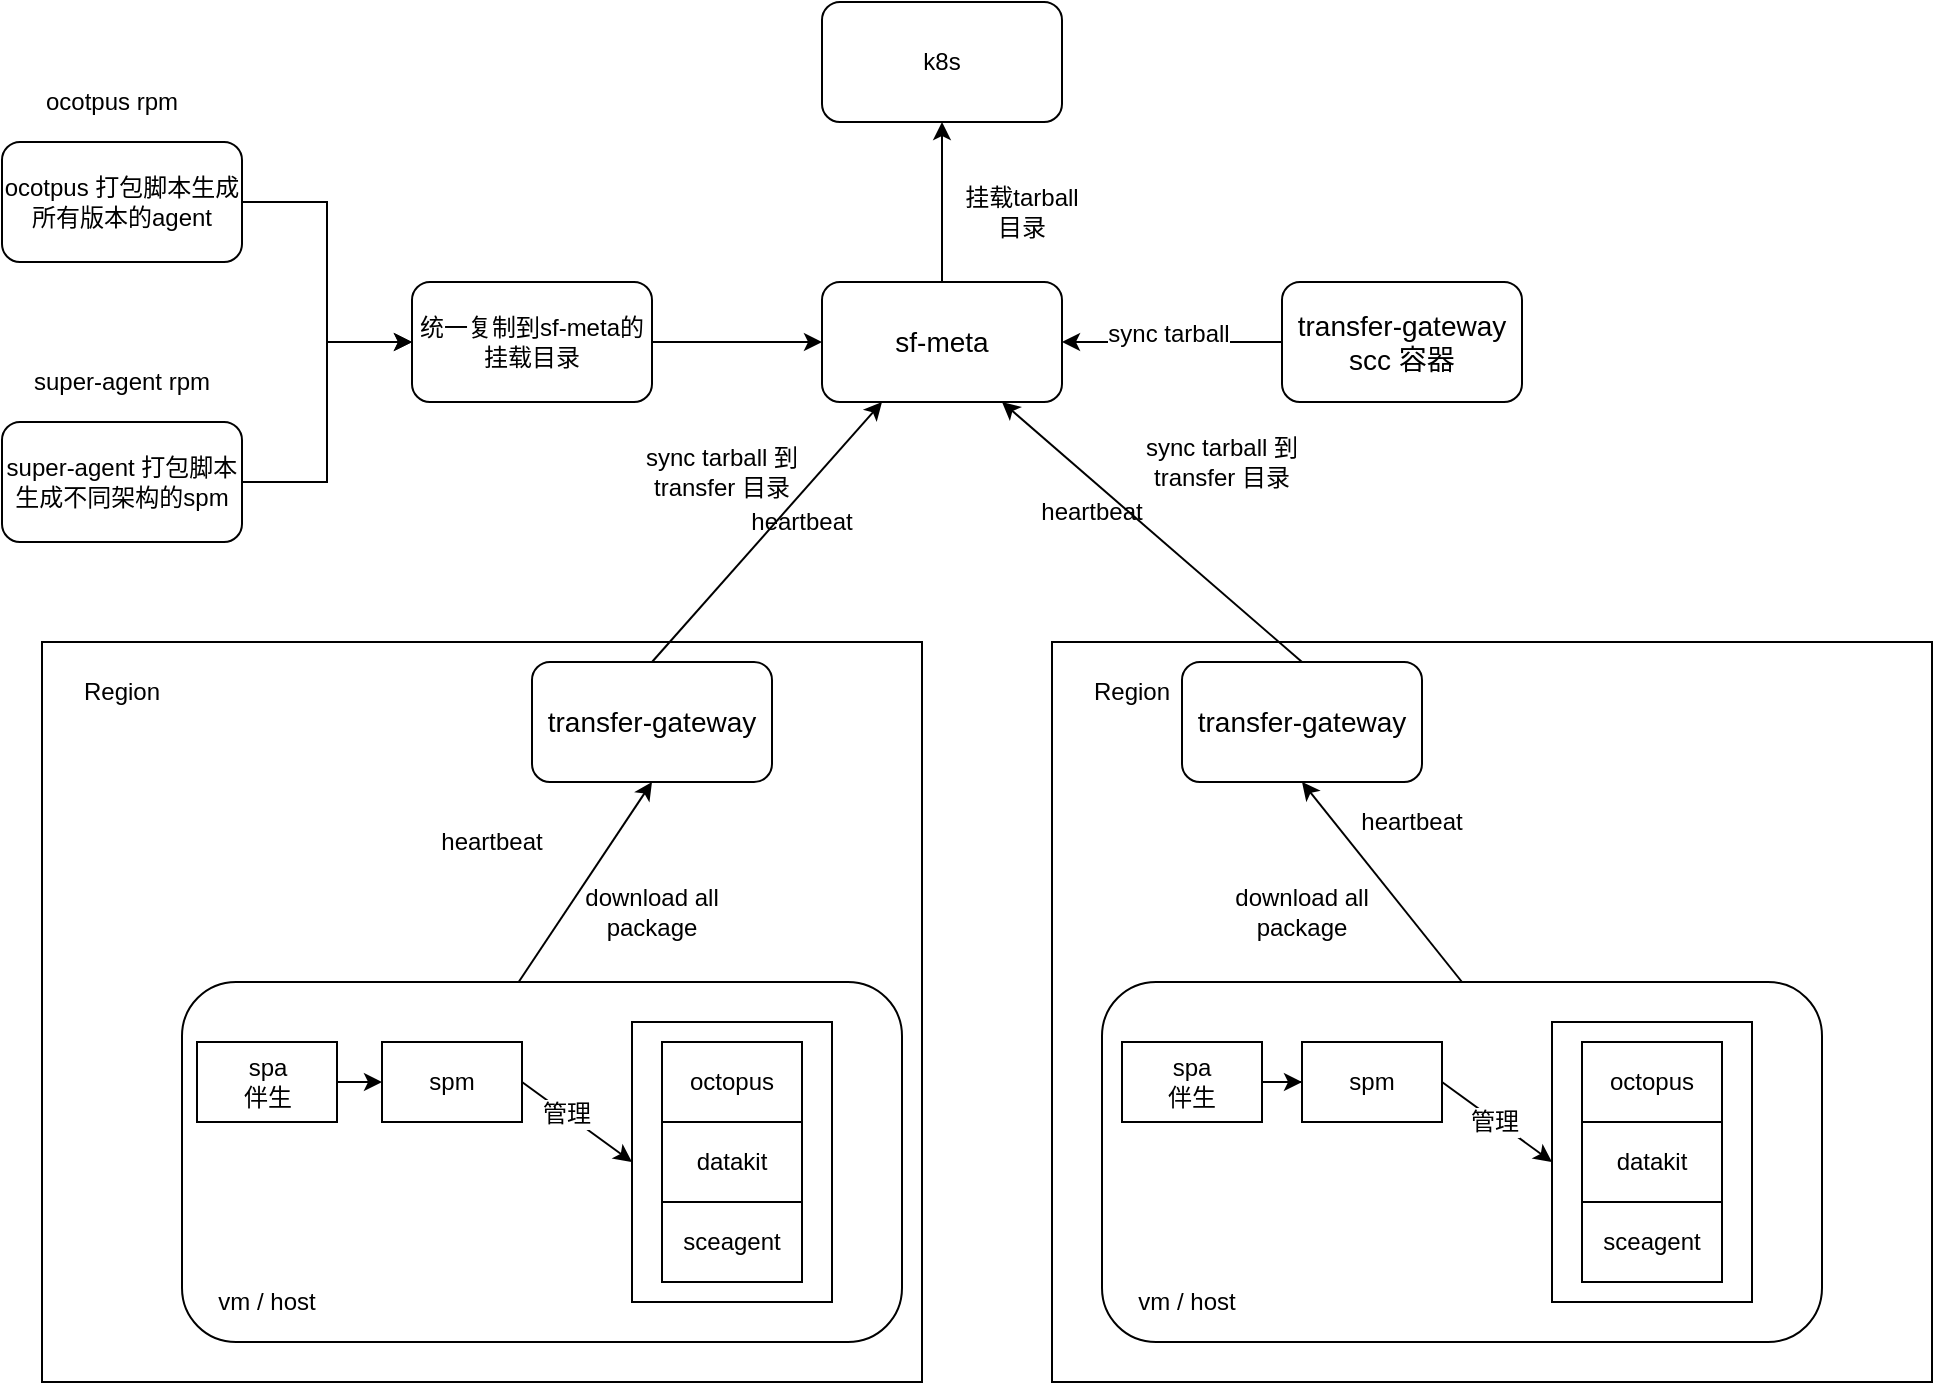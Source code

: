 <mxfile version="20.3.0" type="device"><diagram id="yQwOTNeNGMIjYajXAIdV" name="第 1 页"><mxGraphModel dx="1978" dy="1890" grid="1" gridSize="10" guides="1" tooltips="1" connect="1" arrows="1" fold="1" page="1" pageScale="1" pageWidth="827" pageHeight="1169" math="0" shadow="0"><root><mxCell id="0"/><mxCell id="1" parent="0"/><mxCell id="ql5roar9RN5FCDNH3JtA-1" style="edgeStyle=none;rounded=0;orthogonalLoop=1;jettySize=auto;html=1;entryX=0.5;entryY=1;entryDx=0;entryDy=0;" parent="1" source="ql5roar9RN5FCDNH3JtA-2" target="ql5roar9RN5FCDNH3JtA-7" edge="1"><mxGeometry relative="1" as="geometry"/></mxCell><mxCell id="ql5roar9RN5FCDNH3JtA-2" value="&lt;font style=&quot;font-size: 14px&quot;&gt;sf-meta&lt;/font&gt;" style="rounded=1;whiteSpace=wrap;html=1;" parent="1" vertex="1"><mxGeometry x="-80" y="100" width="120" height="60" as="geometry"/></mxCell><mxCell id="ql5roar9RN5FCDNH3JtA-3" value="sync tarball 到 transfer 目录" style="text;html=1;strokeColor=none;fillColor=none;align=center;verticalAlign=middle;whiteSpace=wrap;rounded=0;" parent="1" vertex="1"><mxGeometry x="-170" y="180" width="80" height="30" as="geometry"/></mxCell><mxCell id="ql5roar9RN5FCDNH3JtA-4" value="sync tarball 到 transfer 目录" style="text;html=1;strokeColor=none;fillColor=none;align=center;verticalAlign=middle;whiteSpace=wrap;rounded=0;" parent="1" vertex="1"><mxGeometry x="80" y="175" width="80" height="30" as="geometry"/></mxCell><mxCell id="ql5roar9RN5FCDNH3JtA-5" style="edgeStyle=none;rounded=0;orthogonalLoop=1;jettySize=auto;html=1;entryX=0;entryY=0.5;entryDx=0;entryDy=0;" parent="1" source="ql5roar9RN5FCDNH3JtA-6" target="ql5roar9RN5FCDNH3JtA-2" edge="1"><mxGeometry relative="1" as="geometry"/></mxCell><mxCell id="ql5roar9RN5FCDNH3JtA-6" value="统一复制到sf-meta的挂载目录" style="rounded=1;whiteSpace=wrap;html=1;" parent="1" vertex="1"><mxGeometry x="-285" y="100" width="120" height="60" as="geometry"/></mxCell><mxCell id="ql5roar9RN5FCDNH3JtA-7" value="k8s" style="rounded=1;whiteSpace=wrap;html=1;" parent="1" vertex="1"><mxGeometry x="-80" y="-40" width="120" height="60" as="geometry"/></mxCell><mxCell id="ql5roar9RN5FCDNH3JtA-8" value="挂载tarball目录" style="text;html=1;strokeColor=none;fillColor=none;align=center;verticalAlign=middle;whiteSpace=wrap;rounded=0;" parent="1" vertex="1"><mxGeometry x="-10" y="50" width="60" height="30" as="geometry"/></mxCell><mxCell id="ql5roar9RN5FCDNH3JtA-9" style="edgeStyle=orthogonalEdgeStyle;rounded=0;orthogonalLoop=1;jettySize=auto;html=1;entryX=0;entryY=0.5;entryDx=0;entryDy=0;" parent="1" source="ql5roar9RN5FCDNH3JtA-10" target="ql5roar9RN5FCDNH3JtA-6" edge="1"><mxGeometry relative="1" as="geometry"/></mxCell><mxCell id="ql5roar9RN5FCDNH3JtA-10" value="ocotpus 打包脚本生成所有版本的agent" style="rounded=1;whiteSpace=wrap;html=1;" parent="1" vertex="1"><mxGeometry x="-490" y="30" width="120" height="60" as="geometry"/></mxCell><mxCell id="ql5roar9RN5FCDNH3JtA-11" value="ocotpus rpm" style="text;html=1;strokeColor=none;fillColor=none;align=center;verticalAlign=middle;whiteSpace=wrap;rounded=0;" parent="1" vertex="1"><mxGeometry x="-470" width="70" height="20" as="geometry"/></mxCell><mxCell id="ql5roar9RN5FCDNH3JtA-12" value="heartbeat" style="text;html=1;strokeColor=none;fillColor=none;align=center;verticalAlign=middle;whiteSpace=wrap;rounded=0;" parent="1" vertex="1"><mxGeometry x="-110" y="210" width="40" height="20" as="geometry"/></mxCell><mxCell id="ql5roar9RN5FCDNH3JtA-13" value="heartbeat" style="text;html=1;strokeColor=none;fillColor=none;align=center;verticalAlign=middle;whiteSpace=wrap;rounded=0;" parent="1" vertex="1"><mxGeometry x="35" y="205" width="40" height="20" as="geometry"/></mxCell><mxCell id="ql5roar9RN5FCDNH3JtA-14" value="" style="group" parent="1" vertex="1" connectable="0"><mxGeometry x="-470" y="280" width="440" height="370" as="geometry"/></mxCell><mxCell id="ql5roar9RN5FCDNH3JtA-15" value="" style="rounded=0;whiteSpace=wrap;html=1;" parent="ql5roar9RN5FCDNH3JtA-14" vertex="1"><mxGeometry width="440" height="370" as="geometry"/></mxCell><mxCell id="ql5roar9RN5FCDNH3JtA-16" value="&lt;font style=&quot;font-size: 14px&quot;&gt;transfer-gateway&lt;/font&gt;" style="rounded=1;whiteSpace=wrap;html=1;" parent="ql5roar9RN5FCDNH3JtA-14" vertex="1"><mxGeometry x="245" y="10" width="120" height="60" as="geometry"/></mxCell><mxCell id="ql5roar9RN5FCDNH3JtA-17" style="edgeStyle=none;rounded=0;orthogonalLoop=1;jettySize=auto;html=1;entryX=0.5;entryY=1;entryDx=0;entryDy=0;" parent="ql5roar9RN5FCDNH3JtA-14" source="ql5roar9RN5FCDNH3JtA-24" target="ql5roar9RN5FCDNH3JtA-16" edge="1"><mxGeometry relative="1" as="geometry"/></mxCell><mxCell id="ql5roar9RN5FCDNH3JtA-18" value="heartbeat" style="text;html=1;strokeColor=none;fillColor=none;align=center;verticalAlign=middle;whiteSpace=wrap;rounded=0;" parent="ql5roar9RN5FCDNH3JtA-14" vertex="1"><mxGeometry x="205" y="90" width="40" height="20" as="geometry"/></mxCell><mxCell id="ql5roar9RN5FCDNH3JtA-19" value="" style="group" parent="ql5roar9RN5FCDNH3JtA-14" vertex="1" connectable="0"><mxGeometry x="70" y="170" width="360" height="180" as="geometry"/></mxCell><mxCell id="ql5roar9RN5FCDNH3JtA-20" value="" style="rounded=1;whiteSpace=wrap;html=1;" parent="ql5roar9RN5FCDNH3JtA-19" vertex="1"><mxGeometry width="360" height="180" as="geometry"/></mxCell><mxCell id="ql5roar9RN5FCDNH3JtA-21" value="" style="rounded=0;whiteSpace=wrap;html=1;" parent="ql5roar9RN5FCDNH3JtA-19" vertex="1"><mxGeometry x="225" y="20" width="100" height="140" as="geometry"/></mxCell><mxCell id="ql5roar9RN5FCDNH3JtA-22" style="edgeStyle=none;rounded=0;orthogonalLoop=1;jettySize=auto;html=1;entryX=0;entryY=0.5;entryDx=0;entryDy=0;exitX=1;exitY=0.5;exitDx=0;exitDy=0;" parent="ql5roar9RN5FCDNH3JtA-19" source="ql5roar9RN5FCDNH3JtA-24" target="ql5roar9RN5FCDNH3JtA-21" edge="1"><mxGeometry relative="1" as="geometry"/></mxCell><mxCell id="ql5roar9RN5FCDNH3JtA-23" value="管理" style="text;html=1;resizable=0;points=[];align=center;verticalAlign=middle;labelBackgroundColor=#ffffff;" parent="ql5roar9RN5FCDNH3JtA-22" vertex="1" connectable="0"><mxGeometry x="-0.2" relative="1" as="geometry"><mxPoint as="offset"/></mxGeometry></mxCell><mxCell id="ql5roar9RN5FCDNH3JtA-24" value="spm" style="rounded=0;whiteSpace=wrap;html=1;" parent="ql5roar9RN5FCDNH3JtA-19" vertex="1"><mxGeometry x="100" y="30" width="70" height="40" as="geometry"/></mxCell><mxCell id="ql5roar9RN5FCDNH3JtA-25" style="edgeStyle=orthogonalEdgeStyle;rounded=0;orthogonalLoop=1;jettySize=auto;html=1;entryX=0;entryY=0.5;entryDx=0;entryDy=0;" parent="ql5roar9RN5FCDNH3JtA-19" source="ql5roar9RN5FCDNH3JtA-26" target="ql5roar9RN5FCDNH3JtA-24" edge="1"><mxGeometry relative="1" as="geometry"/></mxCell><mxCell id="ql5roar9RN5FCDNH3JtA-26" value="spa&lt;br&gt;伴生&lt;br&gt;" style="rounded=0;whiteSpace=wrap;html=1;" parent="ql5roar9RN5FCDNH3JtA-19" vertex="1"><mxGeometry x="7.5" y="30" width="70" height="40" as="geometry"/></mxCell><mxCell id="ql5roar9RN5FCDNH3JtA-27" value="" style="group" parent="ql5roar9RN5FCDNH3JtA-19" vertex="1" connectable="0"><mxGeometry x="240" y="30" width="70" height="120" as="geometry"/></mxCell><mxCell id="ql5roar9RN5FCDNH3JtA-28" value="octopus" style="rounded=0;whiteSpace=wrap;html=1;" parent="ql5roar9RN5FCDNH3JtA-27" vertex="1"><mxGeometry width="70" height="40" as="geometry"/></mxCell><mxCell id="ql5roar9RN5FCDNH3JtA-29" value="datakit" style="rounded=0;whiteSpace=wrap;html=1;" parent="ql5roar9RN5FCDNH3JtA-27" vertex="1"><mxGeometry y="40" width="70" height="40" as="geometry"/></mxCell><mxCell id="ql5roar9RN5FCDNH3JtA-30" value="sceagent" style="rounded=0;whiteSpace=wrap;html=1;" parent="ql5roar9RN5FCDNH3JtA-27" vertex="1"><mxGeometry y="80" width="70" height="40" as="geometry"/></mxCell><mxCell id="ql5roar9RN5FCDNH3JtA-31" value="vm / host" style="text;html=1;strokeColor=none;fillColor=none;align=center;verticalAlign=middle;whiteSpace=wrap;rounded=0;" parent="ql5roar9RN5FCDNH3JtA-19" vertex="1"><mxGeometry x="15" y="150" width="55" height="20" as="geometry"/></mxCell><mxCell id="ql5roar9RN5FCDNH3JtA-32" value="Region" style="text;html=1;align=center;verticalAlign=middle;whiteSpace=wrap;rounded=0;" parent="ql5roar9RN5FCDNH3JtA-14" vertex="1"><mxGeometry x="10" y="10" width="60" height="30" as="geometry"/></mxCell><mxCell id="ql5roar9RN5FCDNH3JtA-33" value="download all package" style="text;html=1;align=center;verticalAlign=middle;whiteSpace=wrap;rounded=0;" parent="ql5roar9RN5FCDNH3JtA-14" vertex="1"><mxGeometry x="260" y="120" width="90" height="30" as="geometry"/></mxCell><mxCell id="ql5roar9RN5FCDNH3JtA-34" value="" style="group" parent="1" vertex="1" connectable="0"><mxGeometry x="35" y="280" width="440" height="370" as="geometry"/></mxCell><mxCell id="ql5roar9RN5FCDNH3JtA-35" value="" style="rounded=0;whiteSpace=wrap;html=1;" parent="ql5roar9RN5FCDNH3JtA-34" vertex="1"><mxGeometry width="440" height="370" as="geometry"/></mxCell><mxCell id="ql5roar9RN5FCDNH3JtA-36" value="&lt;font style=&quot;font-size: 14px&quot;&gt;transfer-gateway&lt;/font&gt;" style="rounded=1;whiteSpace=wrap;html=1;" parent="ql5roar9RN5FCDNH3JtA-34" vertex="1"><mxGeometry x="65" y="10" width="120" height="60" as="geometry"/></mxCell><mxCell id="ql5roar9RN5FCDNH3JtA-37" value="" style="group" parent="ql5roar9RN5FCDNH3JtA-34" vertex="1" connectable="0"><mxGeometry x="25" y="170" width="360" height="180" as="geometry"/></mxCell><mxCell id="ql5roar9RN5FCDNH3JtA-38" value="" style="rounded=1;whiteSpace=wrap;html=1;" parent="ql5roar9RN5FCDNH3JtA-37" vertex="1"><mxGeometry width="360" height="180" as="geometry"/></mxCell><mxCell id="ql5roar9RN5FCDNH3JtA-39" value="" style="rounded=0;whiteSpace=wrap;html=1;" parent="ql5roar9RN5FCDNH3JtA-37" vertex="1"><mxGeometry x="225" y="20" width="100" height="140" as="geometry"/></mxCell><mxCell id="ql5roar9RN5FCDNH3JtA-40" style="edgeStyle=none;rounded=0;orthogonalLoop=1;jettySize=auto;html=1;entryX=0;entryY=0.5;entryDx=0;entryDy=0;exitX=1;exitY=0.5;exitDx=0;exitDy=0;" parent="ql5roar9RN5FCDNH3JtA-37" source="ql5roar9RN5FCDNH3JtA-42" target="ql5roar9RN5FCDNH3JtA-39" edge="1"><mxGeometry relative="1" as="geometry"/></mxCell><mxCell id="ql5roar9RN5FCDNH3JtA-41" value="管理" style="text;html=1;resizable=0;points=[];align=center;verticalAlign=middle;labelBackgroundColor=#ffffff;" parent="ql5roar9RN5FCDNH3JtA-40" vertex="1" connectable="0"><mxGeometry x="-0.059" y="-1" relative="1" as="geometry"><mxPoint as="offset"/></mxGeometry></mxCell><mxCell id="ql5roar9RN5FCDNH3JtA-42" value="spm" style="rounded=0;whiteSpace=wrap;html=1;" parent="ql5roar9RN5FCDNH3JtA-37" vertex="1"><mxGeometry x="100" y="30" width="70" height="40" as="geometry"/></mxCell><mxCell id="ql5roar9RN5FCDNH3JtA-43" style="edgeStyle=orthogonalEdgeStyle;rounded=0;orthogonalLoop=1;jettySize=auto;html=1;entryX=0;entryY=0.5;entryDx=0;entryDy=0;" parent="ql5roar9RN5FCDNH3JtA-37" source="ql5roar9RN5FCDNH3JtA-44" target="ql5roar9RN5FCDNH3JtA-42" edge="1"><mxGeometry relative="1" as="geometry"/></mxCell><mxCell id="ql5roar9RN5FCDNH3JtA-44" value="spa&lt;br&gt;伴生" style="rounded=0;whiteSpace=wrap;html=1;" parent="ql5roar9RN5FCDNH3JtA-37" vertex="1"><mxGeometry x="10" y="30" width="70" height="40" as="geometry"/></mxCell><mxCell id="ql5roar9RN5FCDNH3JtA-45" value="" style="group" parent="ql5roar9RN5FCDNH3JtA-37" vertex="1" connectable="0"><mxGeometry x="240" y="30" width="70" height="120" as="geometry"/></mxCell><mxCell id="ql5roar9RN5FCDNH3JtA-46" value="octopus" style="rounded=0;whiteSpace=wrap;html=1;" parent="ql5roar9RN5FCDNH3JtA-45" vertex="1"><mxGeometry width="70" height="40" as="geometry"/></mxCell><mxCell id="ql5roar9RN5FCDNH3JtA-47" value="datakit" style="rounded=0;whiteSpace=wrap;html=1;" parent="ql5roar9RN5FCDNH3JtA-45" vertex="1"><mxGeometry y="40" width="70" height="40" as="geometry"/></mxCell><mxCell id="ql5roar9RN5FCDNH3JtA-48" value="sceagent" style="rounded=0;whiteSpace=wrap;html=1;" parent="ql5roar9RN5FCDNH3JtA-45" vertex="1"><mxGeometry y="80" width="70" height="40" as="geometry"/></mxCell><mxCell id="ql5roar9RN5FCDNH3JtA-49" value="vm / host" style="text;html=1;strokeColor=none;fillColor=none;align=center;verticalAlign=middle;whiteSpace=wrap;rounded=0;" parent="ql5roar9RN5FCDNH3JtA-37" vertex="1"><mxGeometry x="15" y="150" width="55" height="20" as="geometry"/></mxCell><mxCell id="ql5roar9RN5FCDNH3JtA-50" style="edgeStyle=none;rounded=0;orthogonalLoop=1;jettySize=auto;html=1;entryX=0.5;entryY=1;entryDx=0;entryDy=0;exitX=0.5;exitY=0;exitDx=0;exitDy=0;" parent="ql5roar9RN5FCDNH3JtA-34" source="ql5roar9RN5FCDNH3JtA-38" target="ql5roar9RN5FCDNH3JtA-36" edge="1"><mxGeometry relative="1" as="geometry"/></mxCell><mxCell id="ql5roar9RN5FCDNH3JtA-51" value="heartbeat" style="text;html=1;strokeColor=none;fillColor=none;align=center;verticalAlign=middle;whiteSpace=wrap;rounded=0;" parent="ql5roar9RN5FCDNH3JtA-34" vertex="1"><mxGeometry x="160" y="80" width="40" height="20" as="geometry"/></mxCell><mxCell id="ql5roar9RN5FCDNH3JtA-52" value="Region" style="text;html=1;align=center;verticalAlign=middle;whiteSpace=wrap;rounded=0;" parent="ql5roar9RN5FCDNH3JtA-34" vertex="1"><mxGeometry x="10" y="10" width="60" height="30" as="geometry"/></mxCell><mxCell id="ql5roar9RN5FCDNH3JtA-53" value="download all package" style="text;html=1;align=center;verticalAlign=middle;whiteSpace=wrap;rounded=0;" parent="ql5roar9RN5FCDNH3JtA-34" vertex="1"><mxGeometry x="80" y="120" width="90" height="30" as="geometry"/></mxCell><mxCell id="ql5roar9RN5FCDNH3JtA-54" style="edgeStyle=none;rounded=0;orthogonalLoop=1;jettySize=auto;html=1;entryX=0.75;entryY=1;entryDx=0;entryDy=0;exitX=0.5;exitY=0;exitDx=0;exitDy=0;" parent="1" source="ql5roar9RN5FCDNH3JtA-36" target="ql5roar9RN5FCDNH3JtA-2" edge="1"><mxGeometry relative="1" as="geometry"/></mxCell><mxCell id="ql5roar9RN5FCDNH3JtA-55" style="rounded=0;orthogonalLoop=1;jettySize=auto;html=1;entryX=0.25;entryY=1;entryDx=0;entryDy=0;exitX=0.5;exitY=0;exitDx=0;exitDy=0;" parent="1" source="ql5roar9RN5FCDNH3JtA-16" target="ql5roar9RN5FCDNH3JtA-2" edge="1"><mxGeometry relative="1" as="geometry"/></mxCell><mxCell id="ql5roar9RN5FCDNH3JtA-56" style="edgeStyle=orthogonalEdgeStyle;rounded=0;orthogonalLoop=1;jettySize=auto;html=1;entryX=1;entryY=0.5;entryDx=0;entryDy=0;" parent="1" source="ql5roar9RN5FCDNH3JtA-58" target="ql5roar9RN5FCDNH3JtA-2" edge="1"><mxGeometry relative="1" as="geometry"/></mxCell><mxCell id="ql5roar9RN5FCDNH3JtA-57" value="&lt;font style=&quot;font-size: 12px;&quot;&gt;sync tarball&lt;/font&gt;" style="edgeLabel;html=1;align=center;verticalAlign=middle;resizable=0;points=[];" parent="ql5roar9RN5FCDNH3JtA-56" vertex="1" connectable="0"><mxGeometry x="0.192" y="-4" relative="1" as="geometry"><mxPoint x="8" as="offset"/></mxGeometry></mxCell><mxCell id="ql5roar9RN5FCDNH3JtA-58" value="&lt;font style=&quot;font-size: 14px&quot;&gt;transfer-gateway&lt;br&gt;scc 容器&lt;br&gt;&lt;/font&gt;" style="rounded=1;whiteSpace=wrap;html=1;" parent="1" vertex="1"><mxGeometry x="150" y="100" width="120" height="60" as="geometry"/></mxCell><mxCell id="mTdaEpkJw6OVcfxEl9Tg-3" style="edgeStyle=orthogonalEdgeStyle;rounded=0;orthogonalLoop=1;jettySize=auto;html=1;entryX=0;entryY=0.5;entryDx=0;entryDy=0;fontSize=14;" edge="1" parent="1" source="mTdaEpkJw6OVcfxEl9Tg-1" target="ql5roar9RN5FCDNH3JtA-6"><mxGeometry relative="1" as="geometry"/></mxCell><mxCell id="mTdaEpkJw6OVcfxEl9Tg-1" value="super-agent 打包脚本生成不同架构的spm" style="rounded=1;whiteSpace=wrap;html=1;" vertex="1" parent="1"><mxGeometry x="-490" y="170" width="120" height="60" as="geometry"/></mxCell><mxCell id="mTdaEpkJw6OVcfxEl9Tg-2" value="super-agent rpm" style="text;html=1;strokeColor=none;fillColor=none;align=center;verticalAlign=middle;whiteSpace=wrap;rounded=0;" vertex="1" parent="1"><mxGeometry x="-480" y="140" width="100" height="20" as="geometry"/></mxCell></root></mxGraphModel></diagram></mxfile>